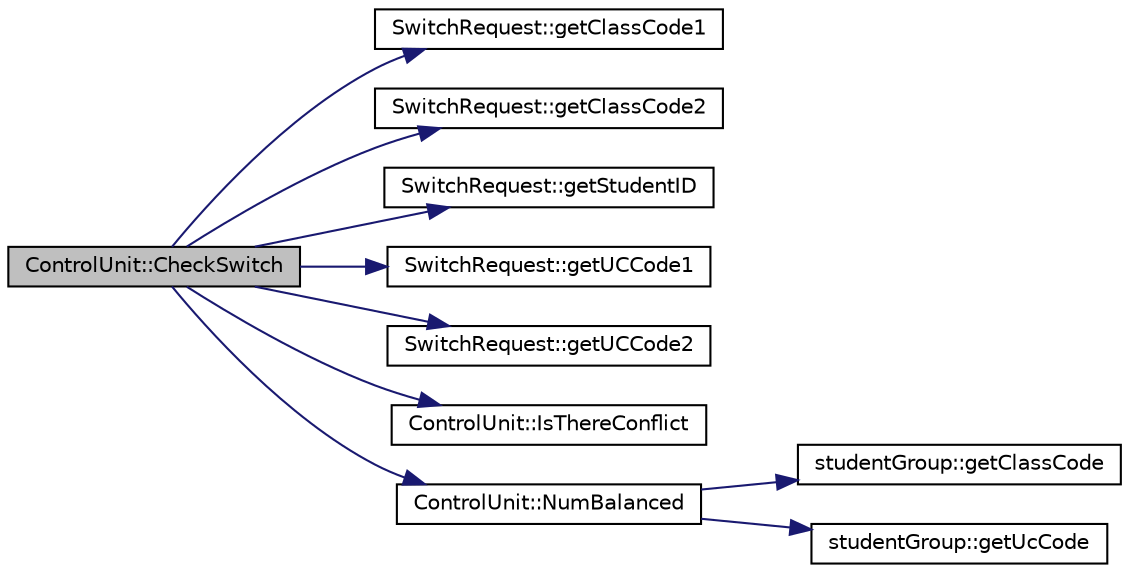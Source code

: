 digraph "ControlUnit::CheckSwitch"
{
 // LATEX_PDF_SIZE
  edge [fontname="Helvetica",fontsize="10",labelfontname="Helvetica",labelfontsize="10"];
  node [fontname="Helvetica",fontsize="10",shape=record];
  rankdir="LR";
  Node1 [label="ControlUnit::CheckSwitch",height=0.2,width=0.4,color="black", fillcolor="grey75", style="filled", fontcolor="black",tooltip="Checks if the request is possible."];
  Node1 -> Node2 [color="midnightblue",fontsize="10",style="solid"];
  Node2 [label="SwitchRequest::getClassCode1",height=0.2,width=0.4,color="black", fillcolor="white", style="filled",URL="$class_switch_request.html#ae6406b56b79ccbf584915a5b0cdc6a29",tooltip="Gets the current class code."];
  Node1 -> Node3 [color="midnightblue",fontsize="10",style="solid"];
  Node3 [label="SwitchRequest::getClassCode2",height=0.2,width=0.4,color="black", fillcolor="white", style="filled",URL="$class_switch_request.html#a19d8125d008414c9ccac5348754ec352",tooltip="Gets the new class code."];
  Node1 -> Node4 [color="midnightblue",fontsize="10",style="solid"];
  Node4 [label="SwitchRequest::getStudentID",height=0.2,width=0.4,color="black", fillcolor="white", style="filled",URL="$class_switch_request.html#a663728c675735d1ec38039c76833365d",tooltip="Gets the student ID."];
  Node1 -> Node5 [color="midnightblue",fontsize="10",style="solid"];
  Node5 [label="SwitchRequest::getUCCode1",height=0.2,width=0.4,color="black", fillcolor="white", style="filled",URL="$class_switch_request.html#a3d324de71e953e8f913dacf1ed38d7be",tooltip="Gets the current course code."];
  Node1 -> Node6 [color="midnightblue",fontsize="10",style="solid"];
  Node6 [label="SwitchRequest::getUCCode2",height=0.2,width=0.4,color="black", fillcolor="white", style="filled",URL="$class_switch_request.html#aeb419b74fba465da8274314e287c8cce",tooltip="Gets the new course code."];
  Node1 -> Node7 [color="midnightblue",fontsize="10",style="solid"];
  Node7 [label="ControlUnit::IsThereConflict",height=0.2,width=0.4,color="black", fillcolor="white", style="filled",URL="$class_control_unit.html#aa9d8dcb06d1c289d272bba0aabdefaab",tooltip="Detects conflicts in a schedule."];
  Node1 -> Node8 [color="midnightblue",fontsize="10",style="solid"];
  Node8 [label="ControlUnit::NumBalanced",height=0.2,width=0.4,color="black", fillcolor="white", style="filled",URL="$class_control_unit.html#a21f0f5455651e5704f43a8fb97c36441",tooltip="Checks the balance of the classes."];
  Node8 -> Node9 [color="midnightblue",fontsize="10",style="solid"];
  Node9 [label="studentGroup::getClassCode",height=0.2,width=0.4,color="black", fillcolor="white", style="filled",URL="$classstudent_group.html#a378caaf4944f9c41e164c729e9dacaf7",tooltip="Gets the class code."];
  Node8 -> Node10 [color="midnightblue",fontsize="10",style="solid"];
  Node10 [label="studentGroup::getUcCode",height=0.2,width=0.4,color="black", fillcolor="white", style="filled",URL="$classstudent_group.html#ad7c965a71b623d190fe73f2e95204478",tooltip="Gets the course code."];
}
